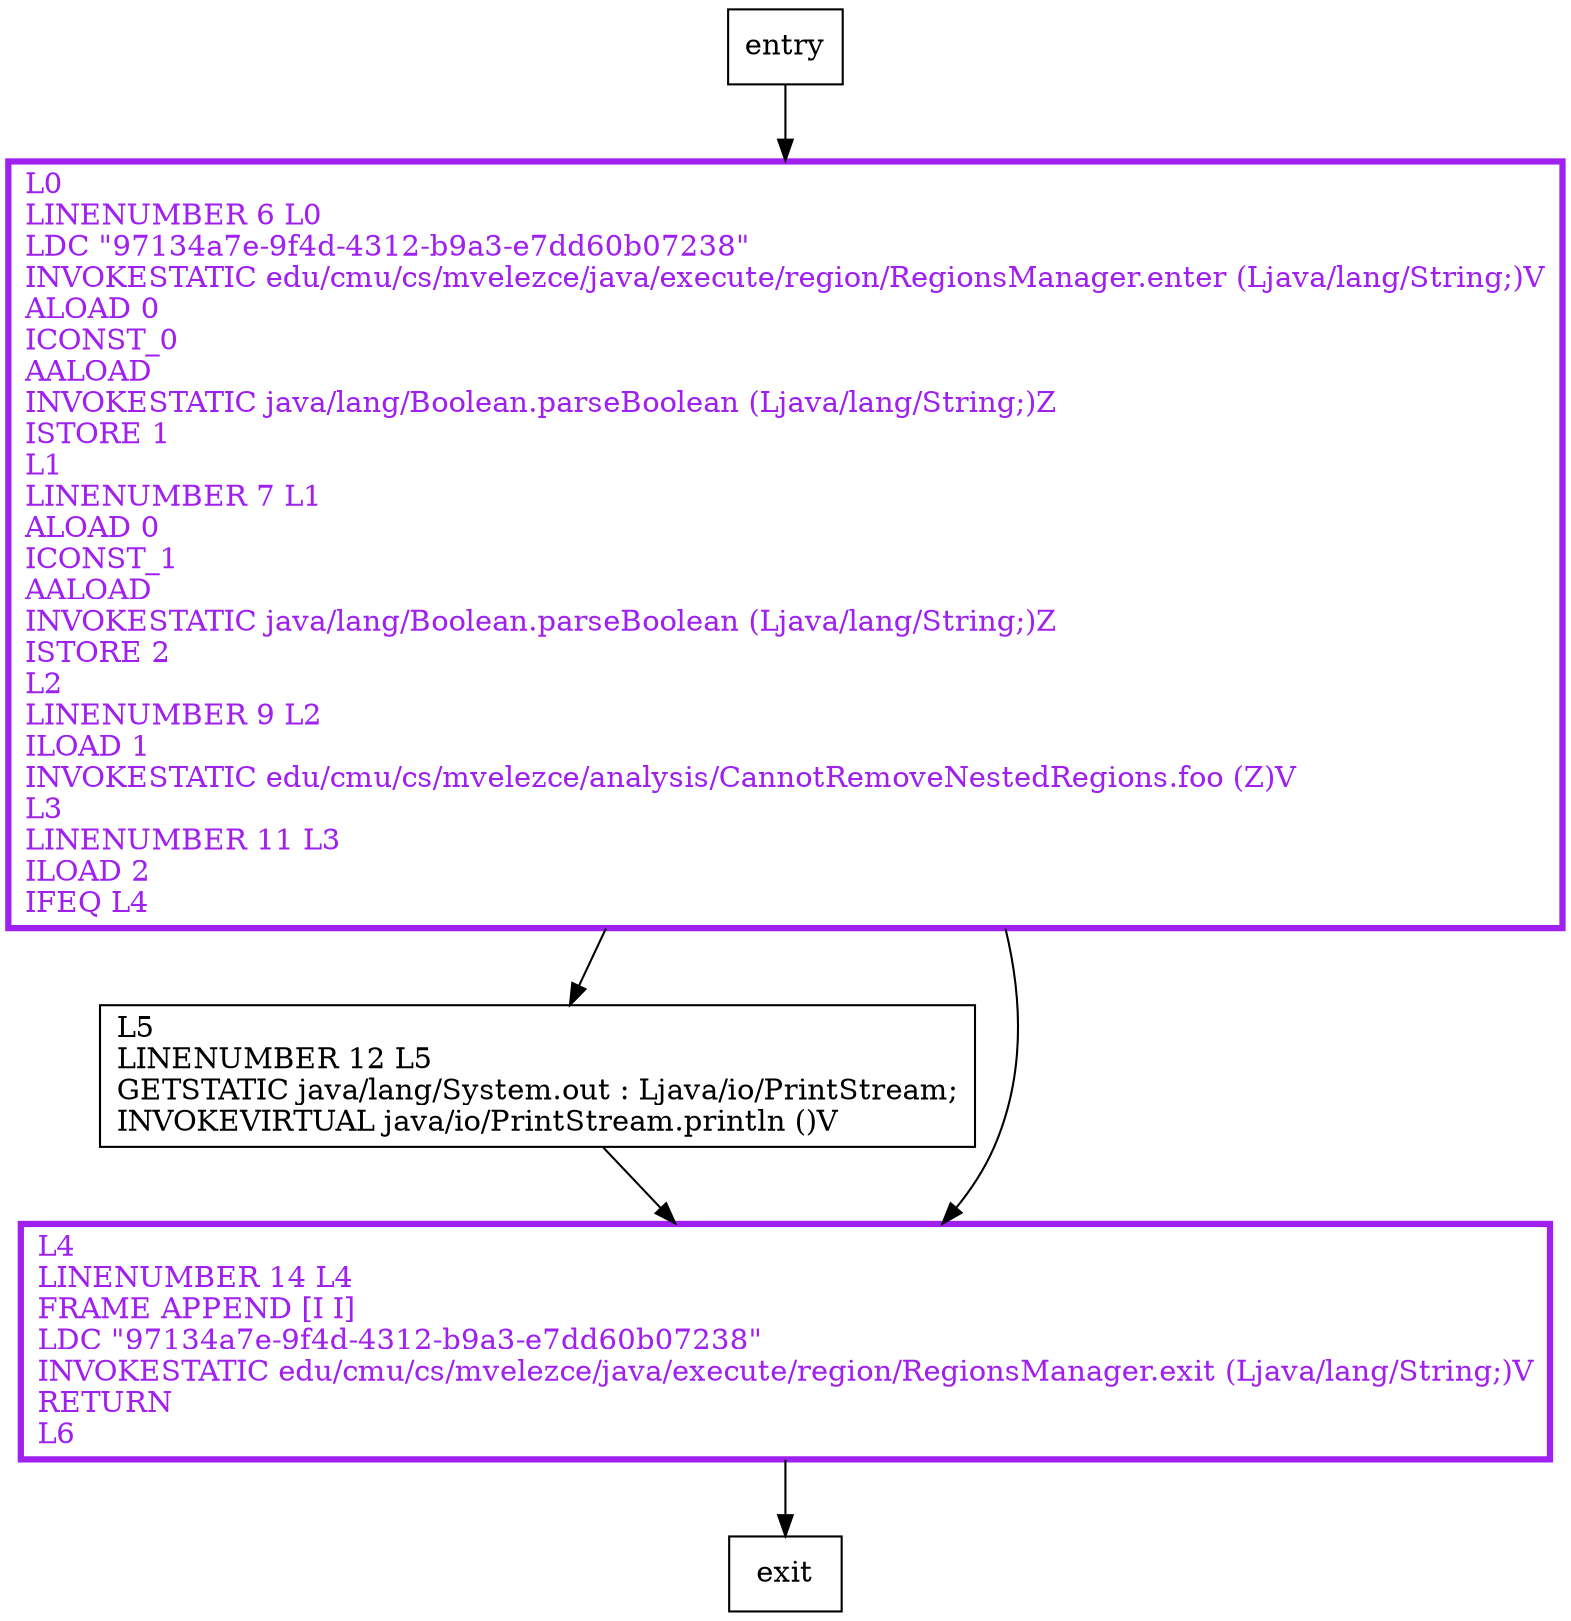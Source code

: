 digraph main {
node [shape=record];
1772065313 [label="L0\lLINENUMBER 6 L0\lLDC \"97134a7e-9f4d-4312-b9a3-e7dd60b07238\"\lINVOKESTATIC edu/cmu/cs/mvelezce/java/execute/region/RegionsManager.enter (Ljava/lang/String;)V\lALOAD 0\lICONST_0\lAALOAD\lINVOKESTATIC java/lang/Boolean.parseBoolean (Ljava/lang/String;)Z\lISTORE 1\lL1\lLINENUMBER 7 L1\lALOAD 0\lICONST_1\lAALOAD\lINVOKESTATIC java/lang/Boolean.parseBoolean (Ljava/lang/String;)Z\lISTORE 2\lL2\lLINENUMBER 9 L2\lILOAD 1\lINVOKESTATIC edu/cmu/cs/mvelezce/analysis/CannotRemoveNestedRegions.foo (Z)V\lL3\lLINENUMBER 11 L3\lILOAD 2\lIFEQ L4\l"];
586436084 [label="L5\lLINENUMBER 12 L5\lGETSTATIC java/lang/System.out : Ljava/io/PrintStream;\lINVOKEVIRTUAL java/io/PrintStream.println ()V\l"];
1029352053 [label="L4\lLINENUMBER 14 L4\lFRAME APPEND [I I]\lLDC \"97134a7e-9f4d-4312-b9a3-e7dd60b07238\"\lINVOKESTATIC edu/cmu/cs/mvelezce/java/execute/region/RegionsManager.exit (Ljava/lang/String;)V\lRETURN\lL6\l"];
entry;
exit;
entry -> 1772065313
1772065313 -> 586436084
1772065313 -> 1029352053
586436084 -> 1029352053
1029352053 -> exit
1772065313[fontcolor="purple", penwidth=3, color="purple"];
1029352053[fontcolor="purple", penwidth=3, color="purple"];
}
